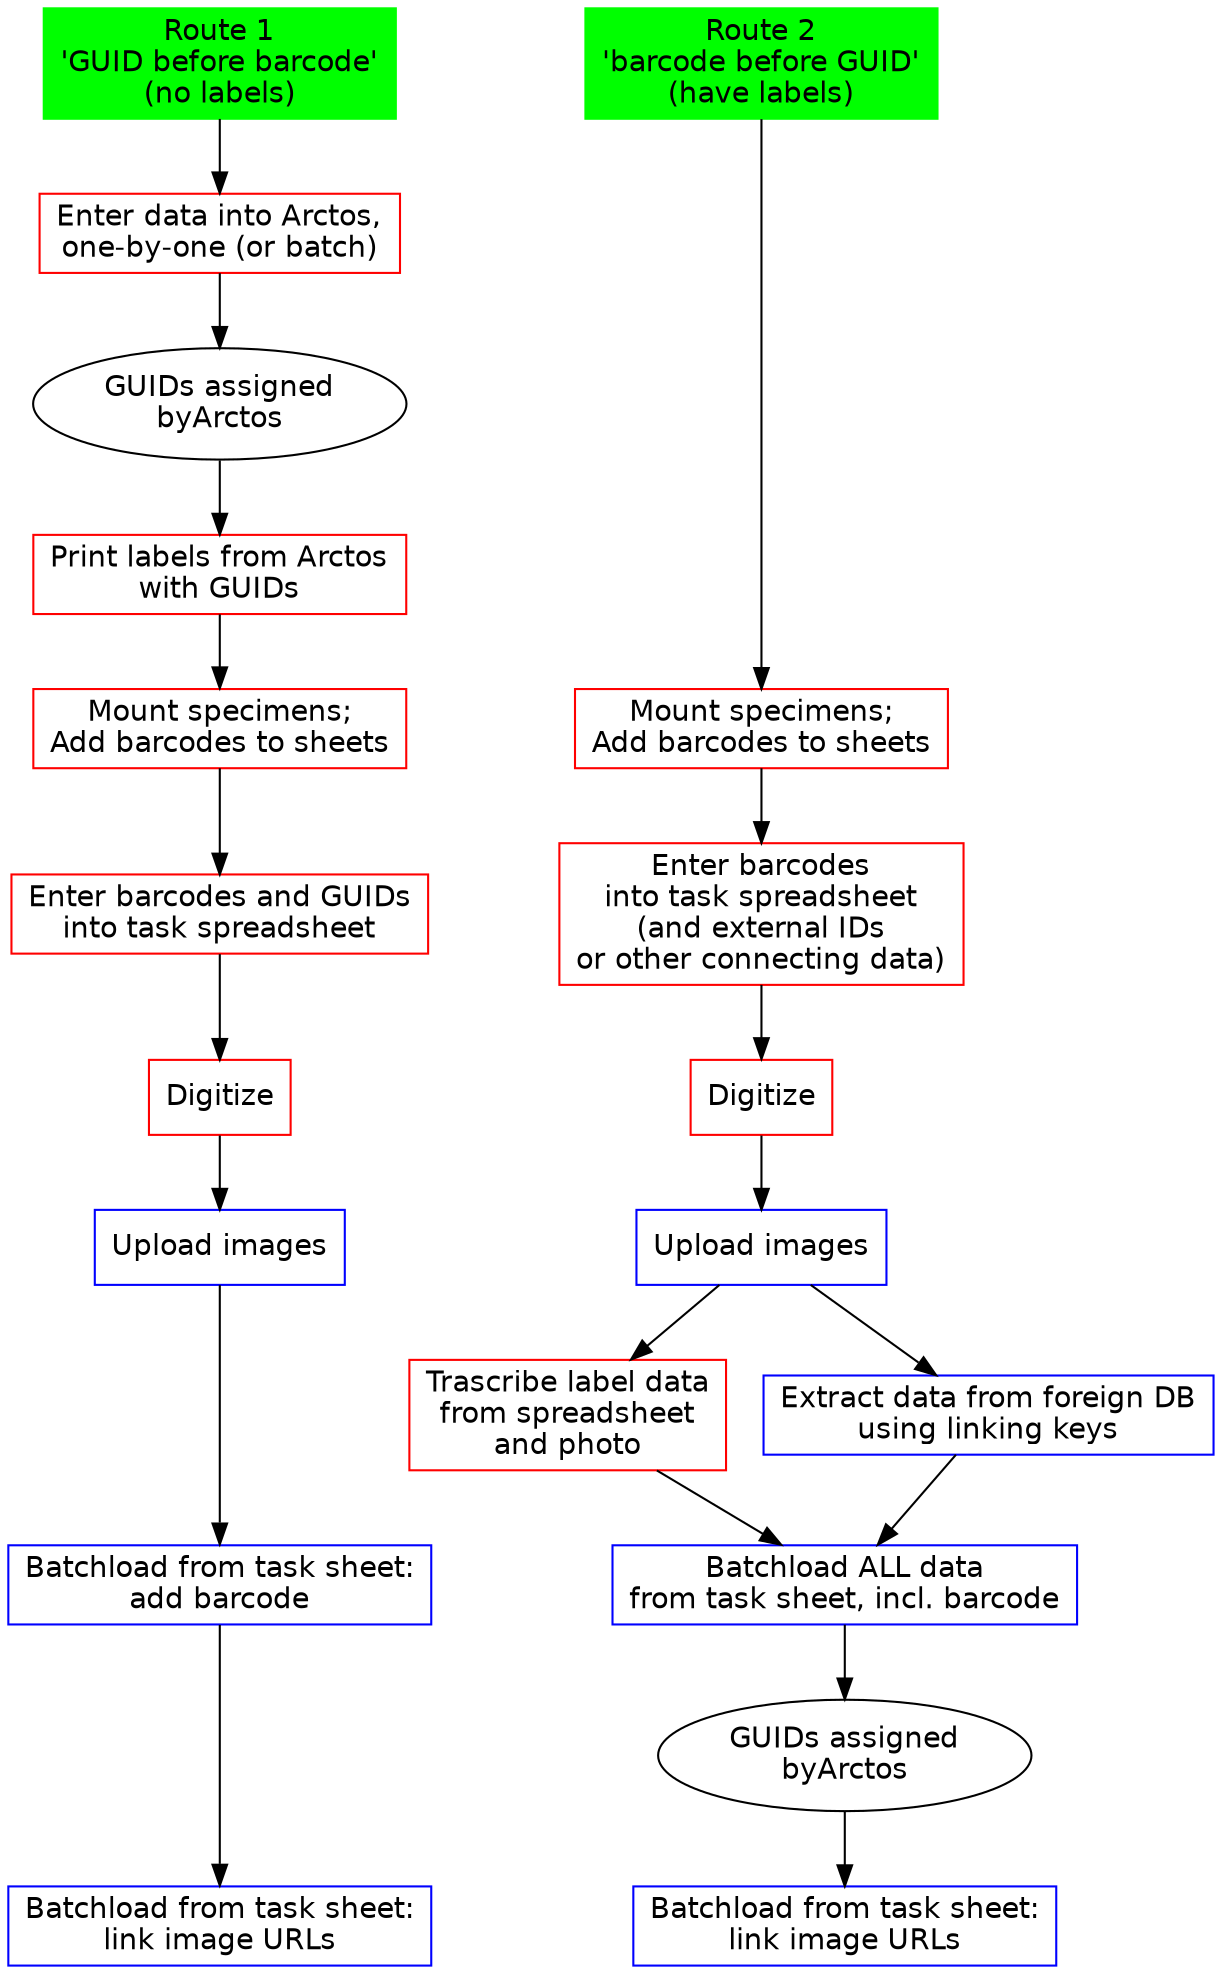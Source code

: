digraph flow {
    node [fontname="Helvetica",shape=box];
    edge [fontname="Courier", len=1.5];
    overlap=false;
    //rankdir=BT;
    newrank=true;
    ranksep=0.5
    //
    subgraph labels {
        rank=same
        r1 [label="Route 1\n'GUID before barcode'\n(no labels)",
            color=green,style=filled]
        r2 [label="Route 2\n'barcode before GUID'\n(have labels)",
            color=green,style=filled]
    }
    //
    r1 -> entry
    entry [label="Enter data into Arctos,\none-by-one (or batch)",
           color=red]
    entry -> guid1
    guid1 [label="GUIDs assigned\nbyArctos",shape=oval]
    guid1 -> print
    print [label="Print labels from Arctos\nwith GUIDs",
           color=red]
    print -> bc1
    bc1 -> table1
    table1 -> photo1
    photo1 -> upload1
    upload1 -> batch1
    batch1 -> linkp1
    //
    r2 -> bc2
    bc2 -> table2
    table2 -> photo2
    photo2 -> upload2
    upload2 -> trans
    trans -> batch2
    upload2 -> link
    link -> batch2
    batch2 -> guid2
    guid2 [label="GUIDs assigned\nbyArctos",shape=oval]
    guid2 -> linkp2
    //
    subgraph upload {
        rank=same
        upload1 [label="Upload images",color=blue]
        upload2 [label="Upload images",color=blue]
    }
    //
    subgraph tl {
        rank=same
        trans [label="Trascribe label data\nfrom spreadsheet\nand photo",
               color=red] 
        link  [label="Extract data from foreign DB\nusing linking keys",
               color=blue]
        }
    //
    subgraph bc {
        rank=same
        bc1 [label="Mount specimens;\nAdd barcodes to sheets",
             color=red]
        bc2 [label="Mount specimens;\nAdd barcodes to sheets",
             color=red]
    }
    subgraph table {
        rank=same
        table1 [label="Enter barcodes and GUIDs\ninto task spreadsheet",
                color=red]
        table2 [label="Enter barcodes\ninto task spreadsheet\n(and external IDs\nor other connecting data)",
                color=red]
    }
    subgraph photo {
        rank=same
        photo1 [label="Digitize",color=red]
        photo2 [label="Digitize",color=red]
    }
    subgraph batch {
        rank=same
        batch1 [label="Batchload from task sheet:\nadd barcode",color=blue]
        batch2 [label="Batchload ALL data\nfrom task sheet, incl. barcode",color=blue]
    }
    subgraph linkp {
        rank=same
        linkp1 [label="Batchload from task sheet:\nlink image URLs",
            color=blue]
        linkp2 [label="Batchload from task sheet:\nlink image URLs",
                color=blue]
        }
}
//     //
//     icms -> csv1 ;
//     icms -> csv3 [dir=back];
//     //
//     subgraph icms1 {
//         csv1 [label="ICMS export\nCSV [in 1]",color=green]
//         csv3 [label="Arctos final CSVs\n('existing' and 'new')\n[in 4]",
//         color=green]
//     };
//     //
//     csv1 -> nacompare;
//     csv1 -> spectracker ;
//     nacompare -> notes1
//     nacompare -> notes2 ;
//     notes1 -> spectracker
//     notes2 -> spectracker
//     spectracker -> csv2 [dir=back]
//     csv3 -> itis [dir=back];
//     npscheck -> arctos [dir=back]
//     npscheck -> edits2
//     //
//     subgraph ala1 {
//         rank=same;
//         nacompare [shape=diamond];
//         itis [label="ITIS converter",shape=diamond];
//     }
//     //
//     subgraph ala2 {
//         rank=same;
//         spectracker [label="Specimen tracker\nsheet\n[in Processing]",
//                      color=red];
//         npscheck [label="Sheet for\nNPS to check [in 2]",color=green];
//         //invis1 [style=invis,label=""]
//     }
//     //
//     subgraph ala3 {
//         rank=same;
//         notes1 [label="List of pre-existing\ndifferences",style=dashed];
//         notes2 [label="Specimens missing\nin Arctos",style=dashed];
//     }
//     //
//     subgraph ala4 {
//         rank=same;
//         edits1 [label="Edits,\none-by-one",shape=diamond];
//         edits2 [label="Edits,\nbatch",shape=diamond];
//     };
//     //
    
//     nacompare -> csv2 [dir=back];
//     spectracker -> npscheck;
//     npscheck -> spectracker
//     spectracker -> edits1 [dir=both];
//     spectracker -> edits2 [dir=both];
//     itis -> csv4 [dir=back];
//     //
//     subgraph arctos1 {
//         rank=same
//         csv2 [label="Arctos initial CSV",color=lightblue]
//         csv4 [label="Arctos\nfinal CSV",color=lightblue]
//         csv5 [label="Arctos\nbatch CSV [in 3]",color=lightblue]
//     };
//     edits1 -> arctos ;
//     edits2 -> csv5
//     csv2 -> arctos  [dir=back];
//     csv4 -> arctos  [dir=back];
//     csv5 -> arctos
//     //
//     arctos [label="Arctos", shape=parallelogram, color=lightblue,
//                 style=filled];
    
// /*

// */
// }
    
